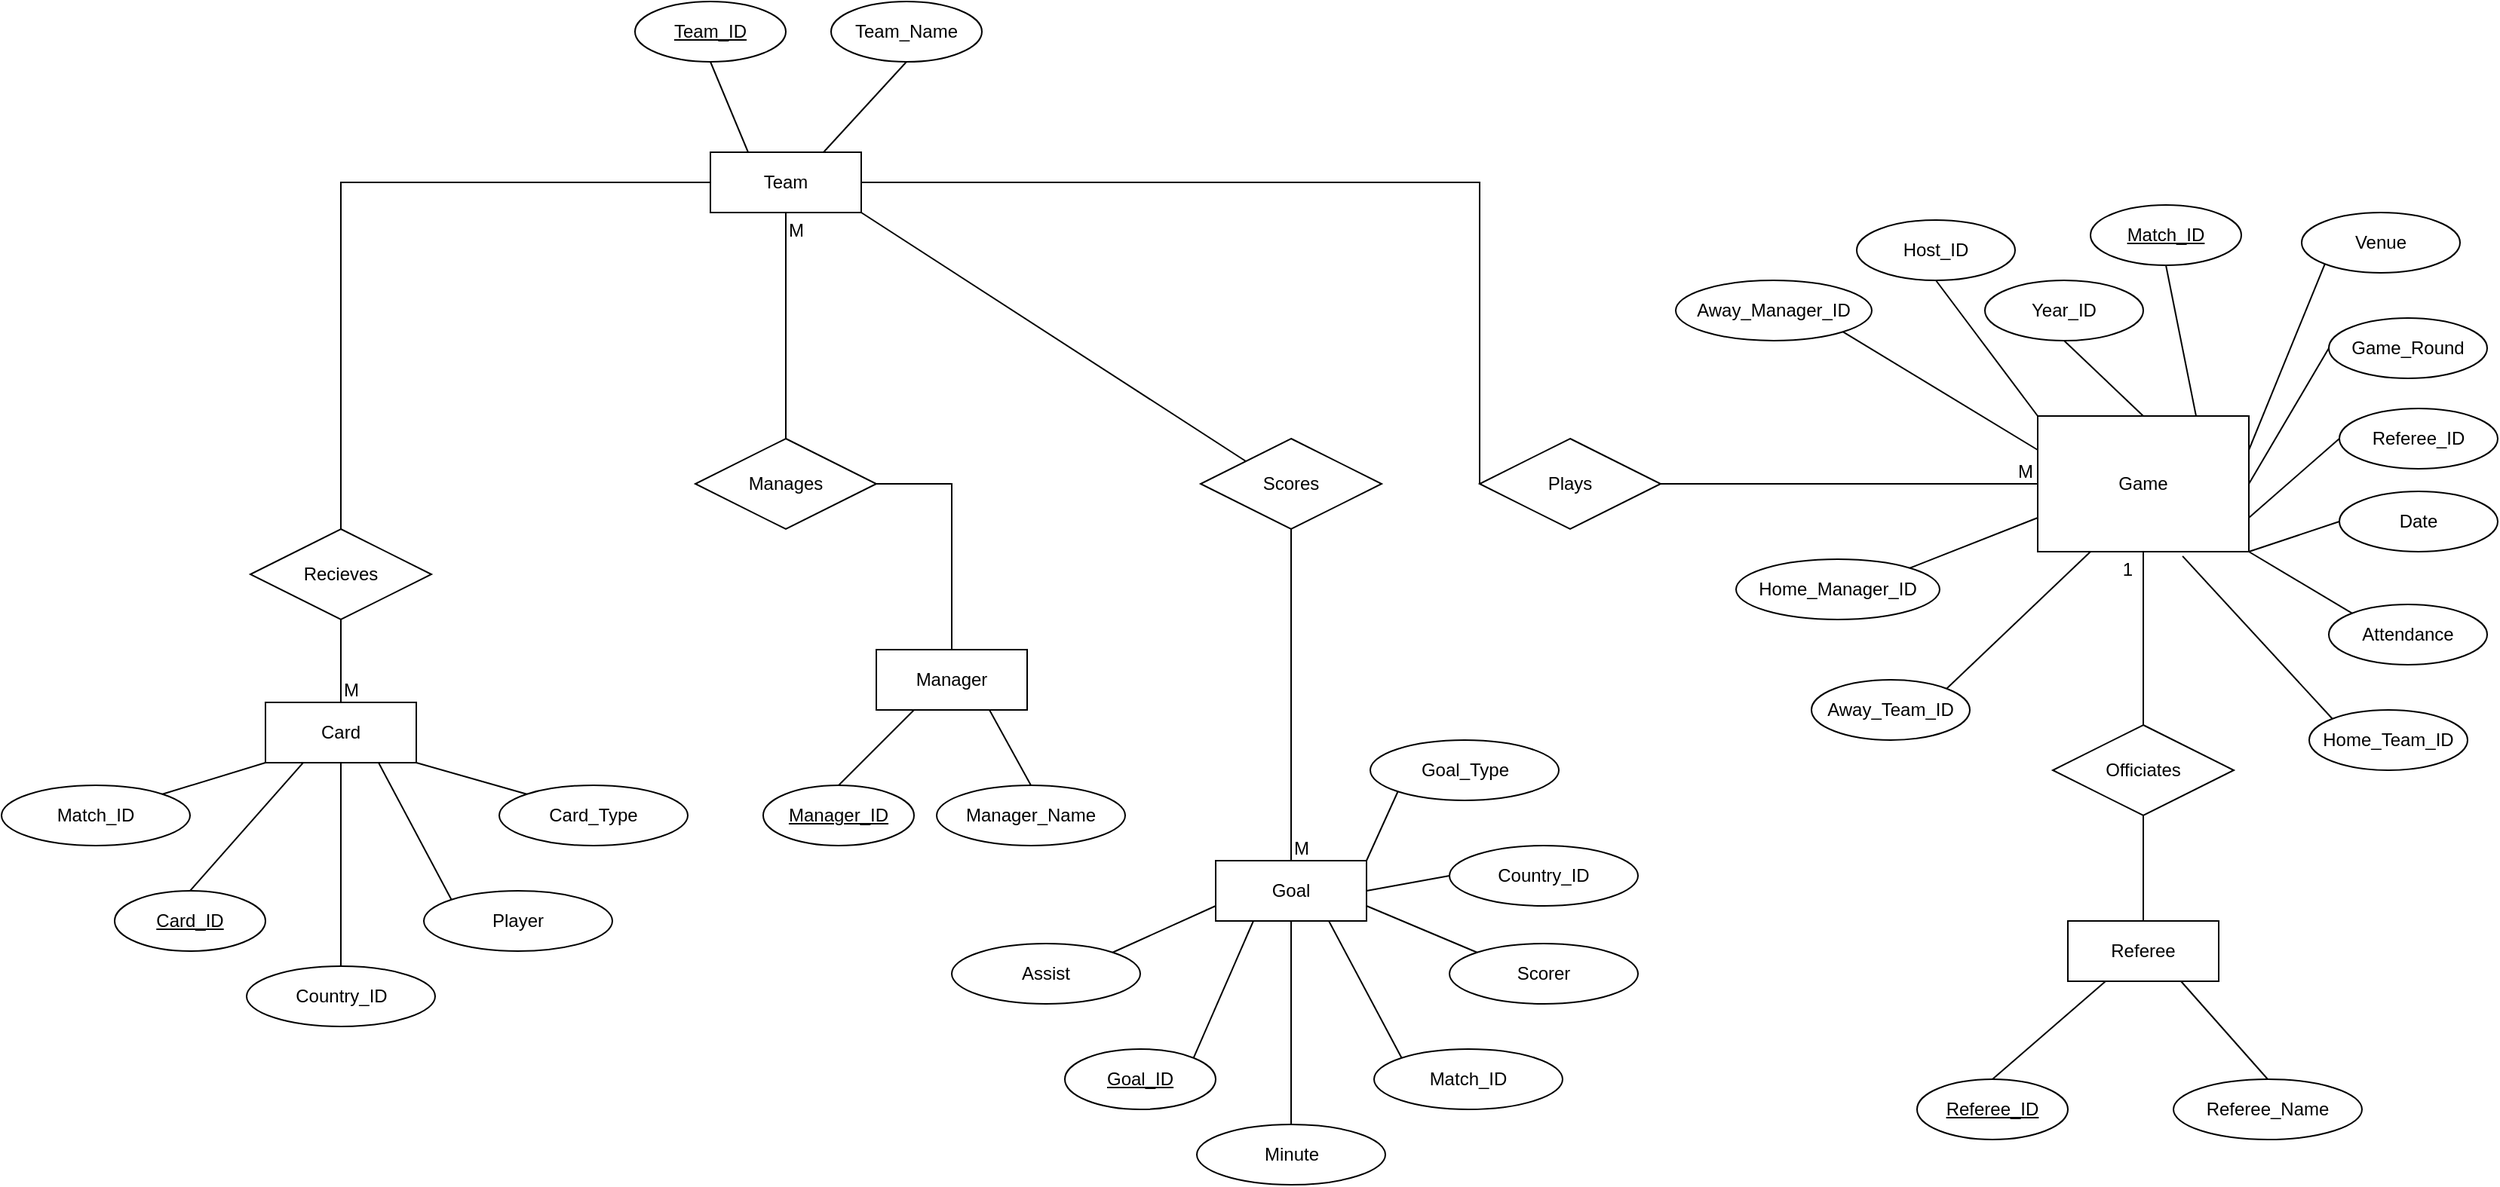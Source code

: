 <mxfile version="22.0.0" type="device">
  <diagram id="R2lEEEUBdFMjLlhIrx00" name="Page-1">
    <mxGraphModel dx="1187" dy="726" grid="1" gridSize="10" guides="1" tooltips="1" connect="1" arrows="1" fold="1" page="1" pageScale="1" pageWidth="850" pageHeight="1100" math="0" shadow="0" extFonts="Permanent Marker^https://fonts.googleapis.com/css?family=Permanent+Marker">
      <root>
        <mxCell id="0" />
        <mxCell id="1" parent="0" />
        <mxCell id="yvBd70dj7Lv0b1-4gbpd-1" value="Team" style="whiteSpace=wrap;html=1;align=center;" parent="1" vertex="1">
          <mxGeometry x="1000" y="160" width="100" height="40" as="geometry" />
        </mxCell>
        <mxCell id="yvBd70dj7Lv0b1-4gbpd-2" value="Team_ID" style="ellipse;whiteSpace=wrap;html=1;align=center;fontStyle=4;" parent="1" vertex="1">
          <mxGeometry x="950" y="60" width="100" height="40" as="geometry" />
        </mxCell>
        <mxCell id="yvBd70dj7Lv0b1-4gbpd-4" value="Team_Name" style="ellipse;whiteSpace=wrap;html=1;align=center;" parent="1" vertex="1">
          <mxGeometry x="1080" y="60" width="100" height="40" as="geometry" />
        </mxCell>
        <mxCell id="yvBd70dj7Lv0b1-4gbpd-5" value="Manager" style="whiteSpace=wrap;html=1;align=center;" parent="1" vertex="1">
          <mxGeometry x="1110" y="490" width="100" height="40" as="geometry" />
        </mxCell>
        <mxCell id="yvBd70dj7Lv0b1-4gbpd-6" value="Manager_ID" style="ellipse;whiteSpace=wrap;html=1;align=center;fontStyle=4;" parent="1" vertex="1">
          <mxGeometry x="1035" y="580" width="100" height="40" as="geometry" />
        </mxCell>
        <mxCell id="yvBd70dj7Lv0b1-4gbpd-7" value="Manager_Name" style="ellipse;whiteSpace=wrap;html=1;align=center;" parent="1" vertex="1">
          <mxGeometry x="1150" y="580" width="125" height="40" as="geometry" />
        </mxCell>
        <mxCell id="yvBd70dj7Lv0b1-4gbpd-8" value="Referee" style="whiteSpace=wrap;html=1;align=center;" parent="1" vertex="1">
          <mxGeometry x="1900" y="670" width="100" height="40" as="geometry" />
        </mxCell>
        <mxCell id="yvBd70dj7Lv0b1-4gbpd-9" value="Referee_ID" style="ellipse;whiteSpace=wrap;html=1;align=center;fontStyle=4;" parent="1" vertex="1">
          <mxGeometry x="1800" y="775" width="100" height="40" as="geometry" />
        </mxCell>
        <mxCell id="yvBd70dj7Lv0b1-4gbpd-10" value="Referee_Name" style="ellipse;whiteSpace=wrap;html=1;align=center;" parent="1" vertex="1">
          <mxGeometry x="1970" y="775" width="125" height="40" as="geometry" />
        </mxCell>
        <mxCell id="yvBd70dj7Lv0b1-4gbpd-14" value="Game" style="whiteSpace=wrap;html=1;align=center;" parent="1" vertex="1">
          <mxGeometry x="1880" y="335" width="140" height="90" as="geometry" />
        </mxCell>
        <mxCell id="yvBd70dj7Lv0b1-4gbpd-15" value="Match_ID" style="ellipse;whiteSpace=wrap;html=1;align=center;fontStyle=4;" parent="1" vertex="1">
          <mxGeometry x="1915" y="195" width="100" height="40" as="geometry" />
        </mxCell>
        <mxCell id="yvBd70dj7Lv0b1-4gbpd-16" value="Venue" style="ellipse;whiteSpace=wrap;html=1;align=center;" parent="1" vertex="1">
          <mxGeometry x="2055" y="200" width="105" height="40" as="geometry" />
        </mxCell>
        <mxCell id="yvBd70dj7Lv0b1-4gbpd-17" value="Game_Round" style="ellipse;whiteSpace=wrap;html=1;align=center;" parent="1" vertex="1">
          <mxGeometry x="2073" y="270" width="105" height="40" as="geometry" />
        </mxCell>
        <mxCell id="yvBd70dj7Lv0b1-4gbpd-18" value="Date" style="ellipse;whiteSpace=wrap;html=1;align=center;" parent="1" vertex="1">
          <mxGeometry x="2080" y="385" width="105" height="40" as="geometry" />
        </mxCell>
        <mxCell id="yvBd70dj7Lv0b1-4gbpd-19" value="Attendance" style="ellipse;whiteSpace=wrap;html=1;align=center;" parent="1" vertex="1">
          <mxGeometry x="2073" y="460" width="105" height="40" as="geometry" />
        </mxCell>
        <mxCell id="yvBd70dj7Lv0b1-4gbpd-20" value="Home_Team_ID" style="ellipse;whiteSpace=wrap;html=1;align=center;" parent="1" vertex="1">
          <mxGeometry x="2060" y="530" width="105" height="40" as="geometry" />
        </mxCell>
        <mxCell id="yvBd70dj7Lv0b1-4gbpd-21" value="Away_Team_ID" style="ellipse;whiteSpace=wrap;html=1;align=center;" parent="1" vertex="1">
          <mxGeometry x="1730" y="510" width="105" height="40" as="geometry" />
        </mxCell>
        <mxCell id="yvBd70dj7Lv0b1-4gbpd-22" value="Home_Manager_ID" style="ellipse;whiteSpace=wrap;html=1;align=center;" parent="1" vertex="1">
          <mxGeometry x="1680" y="430" width="135" height="40" as="geometry" />
        </mxCell>
        <mxCell id="yvBd70dj7Lv0b1-4gbpd-23" value="Away_Manager_ID" style="ellipse;whiteSpace=wrap;html=1;align=center;" parent="1" vertex="1">
          <mxGeometry x="1640" y="245" width="130" height="40" as="geometry" />
        </mxCell>
        <mxCell id="yvBd70dj7Lv0b1-4gbpd-24" value="Referee_ID" style="ellipse;whiteSpace=wrap;html=1;align=center;" parent="1" vertex="1">
          <mxGeometry x="2080" y="330" width="105" height="40" as="geometry" />
        </mxCell>
        <mxCell id="yvBd70dj7Lv0b1-4gbpd-25" value="Host_ID" style="ellipse;whiteSpace=wrap;html=1;align=center;" parent="1" vertex="1">
          <mxGeometry x="1760" y="205" width="105" height="40" as="geometry" />
        </mxCell>
        <mxCell id="yvBd70dj7Lv0b1-4gbpd-26" value="Year_ID" style="ellipse;whiteSpace=wrap;html=1;align=center;" parent="1" vertex="1">
          <mxGeometry x="1845" y="245" width="105" height="40" as="geometry" />
        </mxCell>
        <mxCell id="yvBd70dj7Lv0b1-4gbpd-27" value="Goal" style="whiteSpace=wrap;html=1;align=center;" parent="1" vertex="1">
          <mxGeometry x="1335" y="630" width="100" height="40" as="geometry" />
        </mxCell>
        <mxCell id="yvBd70dj7Lv0b1-4gbpd-28" value="Goal_ID" style="ellipse;whiteSpace=wrap;html=1;align=center;fontStyle=4;" parent="1" vertex="1">
          <mxGeometry x="1235" y="755" width="100" height="40" as="geometry" />
        </mxCell>
        <mxCell id="yvBd70dj7Lv0b1-4gbpd-29" value="Match_ID" style="ellipse;whiteSpace=wrap;html=1;align=center;" parent="1" vertex="1">
          <mxGeometry x="1440" y="755" width="125" height="40" as="geometry" />
        </mxCell>
        <mxCell id="yvBd70dj7Lv0b1-4gbpd-30" value="Scorer" style="ellipse;whiteSpace=wrap;html=1;align=center;" parent="1" vertex="1">
          <mxGeometry x="1490" y="685" width="125" height="40" as="geometry" />
        </mxCell>
        <mxCell id="yvBd70dj7Lv0b1-4gbpd-31" value="Assist" style="ellipse;whiteSpace=wrap;html=1;align=center;" parent="1" vertex="1">
          <mxGeometry x="1160" y="685" width="125" height="40" as="geometry" />
        </mxCell>
        <mxCell id="yvBd70dj7Lv0b1-4gbpd-32" value="Minute" style="ellipse;whiteSpace=wrap;html=1;align=center;" parent="1" vertex="1">
          <mxGeometry x="1322.5" y="805" width="125" height="40" as="geometry" />
        </mxCell>
        <mxCell id="yvBd70dj7Lv0b1-4gbpd-39" value="Card" style="whiteSpace=wrap;html=1;align=center;" parent="1" vertex="1">
          <mxGeometry x="705" y="525" width="100" height="40" as="geometry" />
        </mxCell>
        <mxCell id="yvBd70dj7Lv0b1-4gbpd-40" value="Card_ID" style="ellipse;whiteSpace=wrap;html=1;align=center;fontStyle=4;" parent="1" vertex="1">
          <mxGeometry x="605" y="650" width="100" height="40" as="geometry" />
        </mxCell>
        <mxCell id="yvBd70dj7Lv0b1-4gbpd-41" value="Player" style="ellipse;whiteSpace=wrap;html=1;align=center;" parent="1" vertex="1">
          <mxGeometry x="810" y="650" width="125" height="40" as="geometry" />
        </mxCell>
        <mxCell id="yvBd70dj7Lv0b1-4gbpd-42" value="Card_Type" style="ellipse;whiteSpace=wrap;html=1;align=center;" parent="1" vertex="1">
          <mxGeometry x="860" y="580" width="125" height="40" as="geometry" />
        </mxCell>
        <mxCell id="yvBd70dj7Lv0b1-4gbpd-43" value="Match_ID" style="ellipse;whiteSpace=wrap;html=1;align=center;" parent="1" vertex="1">
          <mxGeometry x="530" y="580" width="125" height="40" as="geometry" />
        </mxCell>
        <mxCell id="yvBd70dj7Lv0b1-4gbpd-44" value="Country_ID" style="ellipse;whiteSpace=wrap;html=1;align=center;" parent="1" vertex="1">
          <mxGeometry x="692.5" y="700" width="125" height="40" as="geometry" />
        </mxCell>
        <mxCell id="yvBd70dj7Lv0b1-4gbpd-48" value="1" style="resizable=0;html=1;whiteSpace=wrap;align=right;verticalAlign=bottom;" parent="1" connectable="0" vertex="1">
          <mxGeometry x="2012.5" y="695" as="geometry">
            <mxPoint x="-68" y="-250" as="offset" />
          </mxGeometry>
        </mxCell>
        <mxCell id="yvBd70dj7Lv0b1-4gbpd-56" value="" style="endArrow=none;html=1;rounded=0;exitX=1;exitY=0;exitDx=0;exitDy=0;entryX=0;entryY=1;entryDx=0;entryDy=0;" parent="1" source="yvBd70dj7Lv0b1-4gbpd-43" target="yvBd70dj7Lv0b1-4gbpd-39" edge="1">
          <mxGeometry relative="1" as="geometry">
            <mxPoint x="730" y="595" as="sourcePoint" />
            <mxPoint x="890" y="595" as="targetPoint" />
          </mxGeometry>
        </mxCell>
        <mxCell id="yvBd70dj7Lv0b1-4gbpd-57" value="" style="endArrow=none;html=1;rounded=0;exitX=0.5;exitY=0;exitDx=0;exitDy=0;entryX=0.25;entryY=1;entryDx=0;entryDy=0;" parent="1" source="yvBd70dj7Lv0b1-4gbpd-40" target="yvBd70dj7Lv0b1-4gbpd-39" edge="1">
          <mxGeometry relative="1" as="geometry">
            <mxPoint x="730" y="595" as="sourcePoint" />
            <mxPoint x="890" y="595" as="targetPoint" />
          </mxGeometry>
        </mxCell>
        <mxCell id="yvBd70dj7Lv0b1-4gbpd-58" value="" style="endArrow=none;html=1;rounded=0;exitX=0.5;exitY=0;exitDx=0;exitDy=0;entryX=0.5;entryY=1;entryDx=0;entryDy=0;" parent="1" source="yvBd70dj7Lv0b1-4gbpd-44" target="yvBd70dj7Lv0b1-4gbpd-39" edge="1">
          <mxGeometry relative="1" as="geometry">
            <mxPoint x="730" y="595" as="sourcePoint" />
            <mxPoint x="770" y="585" as="targetPoint" />
          </mxGeometry>
        </mxCell>
        <mxCell id="yvBd70dj7Lv0b1-4gbpd-59" value="" style="endArrow=none;html=1;rounded=0;exitX=0.75;exitY=1;exitDx=0;exitDy=0;entryX=0;entryY=0;entryDx=0;entryDy=0;" parent="1" source="yvBd70dj7Lv0b1-4gbpd-39" target="yvBd70dj7Lv0b1-4gbpd-41" edge="1">
          <mxGeometry relative="1" as="geometry">
            <mxPoint x="730" y="595" as="sourcePoint" />
            <mxPoint x="890" y="595" as="targetPoint" />
          </mxGeometry>
        </mxCell>
        <mxCell id="yvBd70dj7Lv0b1-4gbpd-60" value="" style="endArrow=none;html=1;rounded=0;entryX=0;entryY=0;entryDx=0;entryDy=0;exitX=1;exitY=1;exitDx=0;exitDy=0;" parent="1" source="yvBd70dj7Lv0b1-4gbpd-39" target="yvBd70dj7Lv0b1-4gbpd-42" edge="1">
          <mxGeometry relative="1" as="geometry">
            <mxPoint x="730" y="595" as="sourcePoint" />
            <mxPoint x="890" y="595" as="targetPoint" />
          </mxGeometry>
        </mxCell>
        <mxCell id="yvBd70dj7Lv0b1-4gbpd-63" value="" style="endArrow=none;html=1;rounded=0;exitX=0.5;exitY=0;exitDx=0;exitDy=0;entryX=0.25;entryY=1;entryDx=0;entryDy=0;" parent="1" source="yvBd70dj7Lv0b1-4gbpd-9" target="yvBd70dj7Lv0b1-4gbpd-8" edge="1">
          <mxGeometry relative="1" as="geometry">
            <mxPoint x="1935" y="745" as="sourcePoint" />
            <mxPoint x="2095" y="745" as="targetPoint" />
          </mxGeometry>
        </mxCell>
        <mxCell id="yvBd70dj7Lv0b1-4gbpd-64" value="" style="endArrow=none;html=1;rounded=0;exitX=0.75;exitY=1;exitDx=0;exitDy=0;entryX=0.5;entryY=0;entryDx=0;entryDy=0;" parent="1" source="yvBd70dj7Lv0b1-4gbpd-8" target="yvBd70dj7Lv0b1-4gbpd-10" edge="1">
          <mxGeometry relative="1" as="geometry">
            <mxPoint x="1935" y="745" as="sourcePoint" />
            <mxPoint x="2095" y="745" as="targetPoint" />
          </mxGeometry>
        </mxCell>
        <mxCell id="yvBd70dj7Lv0b1-4gbpd-65" value="" style="endArrow=none;html=1;rounded=0;exitX=0.5;exitY=0;exitDx=0;exitDy=0;entryX=0.25;entryY=1;entryDx=0;entryDy=0;" parent="1" source="yvBd70dj7Lv0b1-4gbpd-6" target="yvBd70dj7Lv0b1-4gbpd-5" edge="1">
          <mxGeometry relative="1" as="geometry">
            <mxPoint x="1020" y="680" as="sourcePoint" />
            <mxPoint x="1180" y="680" as="targetPoint" />
          </mxGeometry>
        </mxCell>
        <mxCell id="yvBd70dj7Lv0b1-4gbpd-66" value="" style="endArrow=none;html=1;rounded=0;entryX=0.75;entryY=1;entryDx=0;entryDy=0;exitX=0.5;exitY=0;exitDx=0;exitDy=0;" parent="1" source="yvBd70dj7Lv0b1-4gbpd-7" target="yvBd70dj7Lv0b1-4gbpd-5" edge="1">
          <mxGeometry relative="1" as="geometry">
            <mxPoint x="1200" y="570" as="sourcePoint" />
            <mxPoint x="1180" y="680" as="targetPoint" />
          </mxGeometry>
        </mxCell>
        <mxCell id="yvBd70dj7Lv0b1-4gbpd-67" value="" style="endArrow=none;html=1;rounded=0;exitX=0.5;exitY=1;exitDx=0;exitDy=0;entryX=0.25;entryY=0;entryDx=0;entryDy=0;" parent="1" source="yvBd70dj7Lv0b1-4gbpd-2" target="yvBd70dj7Lv0b1-4gbpd-1" edge="1">
          <mxGeometry relative="1" as="geometry">
            <mxPoint x="940" y="160" as="sourcePoint" />
            <mxPoint x="1100" y="160" as="targetPoint" />
          </mxGeometry>
        </mxCell>
        <mxCell id="yvBd70dj7Lv0b1-4gbpd-68" value="" style="endArrow=none;html=1;rounded=0;exitX=0.5;exitY=1;exitDx=0;exitDy=0;entryX=0.75;entryY=0;entryDx=0;entryDy=0;" parent="1" source="yvBd70dj7Lv0b1-4gbpd-4" target="yvBd70dj7Lv0b1-4gbpd-1" edge="1">
          <mxGeometry relative="1" as="geometry">
            <mxPoint x="940" y="160" as="sourcePoint" />
            <mxPoint x="1100" y="160" as="targetPoint" />
          </mxGeometry>
        </mxCell>
        <mxCell id="yvBd70dj7Lv0b1-4gbpd-70" value="" style="endArrow=none;html=1;rounded=0;exitX=1;exitY=1;exitDx=0;exitDy=0;entryX=0;entryY=0.25;entryDx=0;entryDy=0;" parent="1" source="yvBd70dj7Lv0b1-4gbpd-23" target="yvBd70dj7Lv0b1-4gbpd-14" edge="1">
          <mxGeometry relative="1" as="geometry">
            <mxPoint x="1825" y="365" as="sourcePoint" />
            <mxPoint x="1985" y="365" as="targetPoint" />
          </mxGeometry>
        </mxCell>
        <mxCell id="yvBd70dj7Lv0b1-4gbpd-73" value="" style="endArrow=none;html=1;rounded=0;exitX=1;exitY=0;exitDx=0;exitDy=0;entryX=0.25;entryY=1;entryDx=0;entryDy=0;" parent="1" source="yvBd70dj7Lv0b1-4gbpd-21" target="yvBd70dj7Lv0b1-4gbpd-14" edge="1">
          <mxGeometry relative="1" as="geometry">
            <mxPoint x="1825" y="365" as="sourcePoint" />
            <mxPoint x="1985" y="365" as="targetPoint" />
          </mxGeometry>
        </mxCell>
        <mxCell id="yvBd70dj7Lv0b1-4gbpd-74" value="" style="endArrow=none;html=1;rounded=0;entryX=0;entryY=0.5;entryDx=0;entryDy=0;exitX=1;exitY=1;exitDx=0;exitDy=0;" parent="1" source="yvBd70dj7Lv0b1-4gbpd-14" target="yvBd70dj7Lv0b1-4gbpd-18" edge="1">
          <mxGeometry relative="1" as="geometry">
            <mxPoint x="1825" y="375" as="sourcePoint" />
            <mxPoint x="1985" y="375" as="targetPoint" />
          </mxGeometry>
        </mxCell>
        <mxCell id="yvBd70dj7Lv0b1-4gbpd-75" value="" style="endArrow=none;html=1;rounded=0;exitX=0;exitY=0;exitDx=0;exitDy=0;entryX=0.686;entryY=1.033;entryDx=0;entryDy=0;entryPerimeter=0;" parent="1" source="yvBd70dj7Lv0b1-4gbpd-20" target="yvBd70dj7Lv0b1-4gbpd-14" edge="1">
          <mxGeometry relative="1" as="geometry">
            <mxPoint x="1825" y="375" as="sourcePoint" />
            <mxPoint x="1985" y="375" as="targetPoint" />
          </mxGeometry>
        </mxCell>
        <mxCell id="yvBd70dj7Lv0b1-4gbpd-76" value="" style="endArrow=none;html=1;rounded=0;exitX=1;exitY=1;exitDx=0;exitDy=0;entryX=0;entryY=0;entryDx=0;entryDy=0;" parent="1" source="yvBd70dj7Lv0b1-4gbpd-14" target="yvBd70dj7Lv0b1-4gbpd-19" edge="1">
          <mxGeometry relative="1" as="geometry">
            <mxPoint x="1825" y="375" as="sourcePoint" />
            <mxPoint x="1985" y="375" as="targetPoint" />
          </mxGeometry>
        </mxCell>
        <mxCell id="yvBd70dj7Lv0b1-4gbpd-77" value="" style="endArrow=none;html=1;rounded=0;exitX=1;exitY=0.75;exitDx=0;exitDy=0;entryX=0;entryY=0.5;entryDx=0;entryDy=0;" parent="1" source="yvBd70dj7Lv0b1-4gbpd-14" target="yvBd70dj7Lv0b1-4gbpd-24" edge="1">
          <mxGeometry relative="1" as="geometry">
            <mxPoint x="1825" y="375" as="sourcePoint" />
            <mxPoint x="1985" y="375" as="targetPoint" />
          </mxGeometry>
        </mxCell>
        <mxCell id="yvBd70dj7Lv0b1-4gbpd-78" value="" style="endArrow=none;html=1;rounded=0;entryX=0;entryY=0.5;entryDx=0;entryDy=0;exitX=1;exitY=0.5;exitDx=0;exitDy=0;" parent="1" source="yvBd70dj7Lv0b1-4gbpd-14" target="yvBd70dj7Lv0b1-4gbpd-17" edge="1">
          <mxGeometry relative="1" as="geometry">
            <mxPoint x="1825" y="375" as="sourcePoint" />
            <mxPoint x="1985" y="375" as="targetPoint" />
          </mxGeometry>
        </mxCell>
        <mxCell id="yvBd70dj7Lv0b1-4gbpd-79" value="" style="endArrow=none;html=1;rounded=0;entryX=0;entryY=1;entryDx=0;entryDy=0;exitX=1;exitY=0.25;exitDx=0;exitDy=0;" parent="1" source="yvBd70dj7Lv0b1-4gbpd-14" target="yvBd70dj7Lv0b1-4gbpd-16" edge="1">
          <mxGeometry relative="1" as="geometry">
            <mxPoint x="1825" y="375" as="sourcePoint" />
            <mxPoint x="1985" y="375" as="targetPoint" />
          </mxGeometry>
        </mxCell>
        <mxCell id="yvBd70dj7Lv0b1-4gbpd-80" value="" style="endArrow=none;html=1;rounded=0;exitX=1;exitY=0;exitDx=0;exitDy=0;entryX=0;entryY=0.75;entryDx=0;entryDy=0;" parent="1" source="yvBd70dj7Lv0b1-4gbpd-22" target="yvBd70dj7Lv0b1-4gbpd-14" edge="1">
          <mxGeometry relative="1" as="geometry">
            <mxPoint x="1825" y="375" as="sourcePoint" />
            <mxPoint x="1985" y="375" as="targetPoint" />
          </mxGeometry>
        </mxCell>
        <mxCell id="yvBd70dj7Lv0b1-4gbpd-82" value="" style="endArrow=none;html=1;rounded=0;exitX=0.5;exitY=1;exitDx=0;exitDy=0;entryX=0;entryY=0;entryDx=0;entryDy=0;" parent="1" source="yvBd70dj7Lv0b1-4gbpd-25" target="yvBd70dj7Lv0b1-4gbpd-14" edge="1">
          <mxGeometry relative="1" as="geometry">
            <mxPoint x="1825" y="375" as="sourcePoint" />
            <mxPoint x="1985" y="375" as="targetPoint" />
          </mxGeometry>
        </mxCell>
        <mxCell id="yvBd70dj7Lv0b1-4gbpd-83" value="" style="endArrow=none;html=1;rounded=0;exitX=0.5;exitY=1;exitDx=0;exitDy=0;entryX=0.5;entryY=0;entryDx=0;entryDy=0;" parent="1" source="yvBd70dj7Lv0b1-4gbpd-26" target="yvBd70dj7Lv0b1-4gbpd-14" edge="1">
          <mxGeometry relative="1" as="geometry">
            <mxPoint x="1825" y="315" as="sourcePoint" />
            <mxPoint x="1985" y="315" as="targetPoint" />
          </mxGeometry>
        </mxCell>
        <mxCell id="yvBd70dj7Lv0b1-4gbpd-84" value="" style="endArrow=none;html=1;rounded=0;exitX=0.5;exitY=1;exitDx=0;exitDy=0;entryX=0.75;entryY=0;entryDx=0;entryDy=0;" parent="1" source="yvBd70dj7Lv0b1-4gbpd-15" target="yvBd70dj7Lv0b1-4gbpd-14" edge="1">
          <mxGeometry relative="1" as="geometry">
            <mxPoint x="1825" y="315" as="sourcePoint" />
            <mxPoint x="1985" y="315" as="targetPoint" />
          </mxGeometry>
        </mxCell>
        <mxCell id="yvBd70dj7Lv0b1-4gbpd-85" value="" style="endArrow=none;html=1;rounded=0;exitX=1;exitY=0;exitDx=0;exitDy=0;entryX=0;entryY=0.75;entryDx=0;entryDy=0;" parent="1" source="yvBd70dj7Lv0b1-4gbpd-31" target="yvBd70dj7Lv0b1-4gbpd-27" edge="1">
          <mxGeometry relative="1" as="geometry">
            <mxPoint x="1350" y="725" as="sourcePoint" />
            <mxPoint x="1510" y="725" as="targetPoint" />
          </mxGeometry>
        </mxCell>
        <mxCell id="yvBd70dj7Lv0b1-4gbpd-86" value="" style="endArrow=none;html=1;rounded=0;exitX=1;exitY=0.75;exitDx=0;exitDy=0;entryX=0;entryY=0;entryDx=0;entryDy=0;" parent="1" source="yvBd70dj7Lv0b1-4gbpd-27" target="yvBd70dj7Lv0b1-4gbpd-30" edge="1">
          <mxGeometry relative="1" as="geometry">
            <mxPoint x="1350" y="725" as="sourcePoint" />
            <mxPoint x="1510" y="725" as="targetPoint" />
          </mxGeometry>
        </mxCell>
        <mxCell id="yvBd70dj7Lv0b1-4gbpd-87" value="" style="endArrow=none;html=1;rounded=0;exitX=1;exitY=0;exitDx=0;exitDy=0;entryX=0.25;entryY=1;entryDx=0;entryDy=0;" parent="1" source="yvBd70dj7Lv0b1-4gbpd-28" target="yvBd70dj7Lv0b1-4gbpd-27" edge="1">
          <mxGeometry relative="1" as="geometry">
            <mxPoint x="1350" y="725" as="sourcePoint" />
            <mxPoint x="1510" y="725" as="targetPoint" />
          </mxGeometry>
        </mxCell>
        <mxCell id="yvBd70dj7Lv0b1-4gbpd-88" value="" style="endArrow=none;html=1;rounded=0;exitX=0.75;exitY=1;exitDx=0;exitDy=0;entryX=0;entryY=0;entryDx=0;entryDy=0;" parent="1" source="yvBd70dj7Lv0b1-4gbpd-27" target="yvBd70dj7Lv0b1-4gbpd-29" edge="1">
          <mxGeometry relative="1" as="geometry">
            <mxPoint x="1350" y="725" as="sourcePoint" />
            <mxPoint x="1510" y="725" as="targetPoint" />
          </mxGeometry>
        </mxCell>
        <mxCell id="yvBd70dj7Lv0b1-4gbpd-89" value="" style="endArrow=none;html=1;rounded=0;exitX=0.5;exitY=1;exitDx=0;exitDy=0;entryX=0.5;entryY=0;entryDx=0;entryDy=0;" parent="1" source="yvBd70dj7Lv0b1-4gbpd-27" target="yvBd70dj7Lv0b1-4gbpd-32" edge="1">
          <mxGeometry relative="1" as="geometry">
            <mxPoint x="1350" y="725" as="sourcePoint" />
            <mxPoint x="1510" y="725" as="targetPoint" />
          </mxGeometry>
        </mxCell>
        <mxCell id="yvBd70dj7Lv0b1-4gbpd-90" value="Scores" style="shape=rhombus;perimeter=rhombusPerimeter;whiteSpace=wrap;html=1;align=center;" parent="1" vertex="1">
          <mxGeometry x="1325" y="350" width="120" height="60" as="geometry" />
        </mxCell>
        <mxCell id="yvBd70dj7Lv0b1-4gbpd-91" value="" style="endArrow=none;html=1;rounded=0;exitX=1;exitY=1;exitDx=0;exitDy=0;entryX=0;entryY=0;entryDx=0;entryDy=0;" parent="1" source="yvBd70dj7Lv0b1-4gbpd-1" target="yvBd70dj7Lv0b1-4gbpd-90" edge="1">
          <mxGeometry relative="1" as="geometry">
            <mxPoint x="1200" y="300" as="sourcePoint" />
            <mxPoint x="1480" y="360" as="targetPoint" />
            <Array as="points" />
          </mxGeometry>
        </mxCell>
        <mxCell id="yvBd70dj7Lv0b1-4gbpd-93" value="" style="endArrow=none;html=1;rounded=0;entryX=0.5;entryY=1;entryDx=0;entryDy=0;exitX=0.5;exitY=0;exitDx=0;exitDy=0;" parent="1" source="yvBd70dj7Lv0b1-4gbpd-27" target="yvBd70dj7Lv0b1-4gbpd-90" edge="1">
          <mxGeometry relative="1" as="geometry">
            <mxPoint x="1160" y="460" as="sourcePoint" />
            <mxPoint x="1320" y="340" as="targetPoint" />
            <Array as="points" />
          </mxGeometry>
        </mxCell>
        <mxCell id="yvBd70dj7Lv0b1-4gbpd-94" value="M" style="resizable=0;html=1;whiteSpace=wrap;align=left;verticalAlign=bottom;" parent="yvBd70dj7Lv0b1-4gbpd-93" connectable="0" vertex="1">
          <mxGeometry x="-1" relative="1" as="geometry" />
        </mxCell>
        <mxCell id="yvBd70dj7Lv0b1-4gbpd-95" value="Recieves" style="shape=rhombus;perimeter=rhombusPerimeter;whiteSpace=wrap;html=1;align=center;" parent="1" vertex="1">
          <mxGeometry x="695" y="410" width="120" height="60" as="geometry" />
        </mxCell>
        <mxCell id="yvBd70dj7Lv0b1-4gbpd-96" value="" style="endArrow=none;html=1;rounded=0;entryX=0.5;entryY=1;entryDx=0;entryDy=0;exitX=0.5;exitY=0;exitDx=0;exitDy=0;" parent="1" source="yvBd70dj7Lv0b1-4gbpd-39" target="yvBd70dj7Lv0b1-4gbpd-95" edge="1">
          <mxGeometry relative="1" as="geometry">
            <mxPoint x="970" y="610" as="sourcePoint" />
            <mxPoint x="970" y="550" as="targetPoint" />
            <Array as="points" />
          </mxGeometry>
        </mxCell>
        <mxCell id="yvBd70dj7Lv0b1-4gbpd-97" value="M" style="resizable=0;html=1;whiteSpace=wrap;align=left;verticalAlign=bottom;" parent="yvBd70dj7Lv0b1-4gbpd-96" connectable="0" vertex="1">
          <mxGeometry x="-1" relative="1" as="geometry" />
        </mxCell>
        <mxCell id="yvBd70dj7Lv0b1-4gbpd-98" value="" style="endArrow=none;html=1;rounded=0;exitX=0.5;exitY=0;exitDx=0;exitDy=0;entryX=0;entryY=0.5;entryDx=0;entryDy=0;" parent="1" source="yvBd70dj7Lv0b1-4gbpd-95" target="yvBd70dj7Lv0b1-4gbpd-1" edge="1">
          <mxGeometry relative="1" as="geometry">
            <mxPoint x="1040" y="370" as="sourcePoint" />
            <mxPoint x="1125" y="310" as="targetPoint" />
            <Array as="points">
              <mxPoint x="755" y="180" />
            </Array>
          </mxGeometry>
        </mxCell>
        <mxCell id="yvBd70dj7Lv0b1-4gbpd-99" value="Manages" style="shape=rhombus;perimeter=rhombusPerimeter;whiteSpace=wrap;html=1;align=center;" parent="1" vertex="1">
          <mxGeometry x="990" y="350" width="120" height="60" as="geometry" />
        </mxCell>
        <mxCell id="yvBd70dj7Lv0b1-4gbpd-100" value="" style="endArrow=none;html=1;rounded=0;exitX=0.5;exitY=1;exitDx=0;exitDy=0;entryX=0.5;entryY=0;entryDx=0;entryDy=0;" parent="1" source="yvBd70dj7Lv0b1-4gbpd-1" target="yvBd70dj7Lv0b1-4gbpd-99" edge="1">
          <mxGeometry relative="1" as="geometry">
            <mxPoint x="1175" y="310" as="sourcePoint" />
            <mxPoint x="1025" y="340" as="targetPoint" />
            <Array as="points" />
          </mxGeometry>
        </mxCell>
        <mxCell id="yvBd70dj7Lv0b1-4gbpd-101" value="M" style="resizable=0;html=1;whiteSpace=wrap;align=left;verticalAlign=bottom;" parent="yvBd70dj7Lv0b1-4gbpd-100" connectable="0" vertex="1">
          <mxGeometry x="-1" relative="1" as="geometry">
            <mxPoint y="20" as="offset" />
          </mxGeometry>
        </mxCell>
        <mxCell id="yvBd70dj7Lv0b1-4gbpd-102" value="" style="endArrow=none;html=1;rounded=0;entryX=1;entryY=0.5;entryDx=0;entryDy=0;exitX=0.5;exitY=0;exitDx=0;exitDy=0;" parent="1" source="yvBd70dj7Lv0b1-4gbpd-5" target="yvBd70dj7Lv0b1-4gbpd-99" edge="1">
          <mxGeometry relative="1" as="geometry">
            <mxPoint x="1160" y="480" as="sourcePoint" />
            <mxPoint x="1030" y="410" as="targetPoint" />
            <Array as="points">
              <mxPoint x="1160" y="380" />
            </Array>
          </mxGeometry>
        </mxCell>
        <mxCell id="yvBd70dj7Lv0b1-4gbpd-105" value="Plays" style="shape=rhombus;perimeter=rhombusPerimeter;whiteSpace=wrap;html=1;align=center;" parent="1" vertex="1">
          <mxGeometry x="1510" y="350" width="120" height="60" as="geometry" />
        </mxCell>
        <mxCell id="yvBd70dj7Lv0b1-4gbpd-107" value="" style="endArrow=none;html=1;rounded=0;exitX=1;exitY=0.5;exitDx=0;exitDy=0;entryX=0;entryY=0.5;entryDx=0;entryDy=0;" parent="1" source="yvBd70dj7Lv0b1-4gbpd-1" target="yvBd70dj7Lv0b1-4gbpd-105" edge="1">
          <mxGeometry relative="1" as="geometry">
            <mxPoint x="1620" y="220" as="sourcePoint" />
            <mxPoint x="1780" y="220" as="targetPoint" />
            <Array as="points">
              <mxPoint x="1510" y="180" />
              <mxPoint x="1510" y="270" />
            </Array>
          </mxGeometry>
        </mxCell>
        <mxCell id="yvBd70dj7Lv0b1-4gbpd-108" value="" style="endArrow=none;html=1;rounded=0;entryX=1;entryY=0.5;entryDx=0;entryDy=0;exitX=0;exitY=0.5;exitDx=0;exitDy=0;" parent="1" source="yvBd70dj7Lv0b1-4gbpd-14" target="yvBd70dj7Lv0b1-4gbpd-105" edge="1">
          <mxGeometry relative="1" as="geometry">
            <mxPoint x="1780" y="335" as="sourcePoint" />
            <mxPoint x="1780" y="285" as="targetPoint" />
            <Array as="points" />
          </mxGeometry>
        </mxCell>
        <mxCell id="yvBd70dj7Lv0b1-4gbpd-109" value="M" style="resizable=0;html=1;whiteSpace=wrap;align=left;verticalAlign=bottom;" parent="yvBd70dj7Lv0b1-4gbpd-108" connectable="0" vertex="1">
          <mxGeometry x="-1" relative="1" as="geometry">
            <mxPoint x="-15" as="offset" />
          </mxGeometry>
        </mxCell>
        <mxCell id="FFzPE6-FUm0ZXlZZH0Fk-1" value="Country_ID" style="ellipse;whiteSpace=wrap;html=1;align=center;" vertex="1" parent="1">
          <mxGeometry x="1490" y="620" width="125" height="40" as="geometry" />
        </mxCell>
        <mxCell id="FFzPE6-FUm0ZXlZZH0Fk-2" value="Goal_Type" style="ellipse;whiteSpace=wrap;html=1;align=center;" vertex="1" parent="1">
          <mxGeometry x="1437.5" y="550" width="125" height="40" as="geometry" />
        </mxCell>
        <mxCell id="FFzPE6-FUm0ZXlZZH0Fk-3" value="" style="endArrow=none;html=1;rounded=0;exitX=1;exitY=0.5;exitDx=0;exitDy=0;entryX=0;entryY=0.5;entryDx=0;entryDy=0;" edge="1" parent="1" source="yvBd70dj7Lv0b1-4gbpd-27" target="FFzPE6-FUm0ZXlZZH0Fk-1">
          <mxGeometry relative="1" as="geometry">
            <mxPoint x="1466" y="659" as="sourcePoint" />
            <mxPoint x="1539" y="690" as="targetPoint" />
          </mxGeometry>
        </mxCell>
        <mxCell id="FFzPE6-FUm0ZXlZZH0Fk-4" value="" style="endArrow=none;html=1;rounded=0;exitX=1;exitY=0;exitDx=0;exitDy=0;entryX=0;entryY=1;entryDx=0;entryDy=0;" edge="1" parent="1" source="yvBd70dj7Lv0b1-4gbpd-27" target="FFzPE6-FUm0ZXlZZH0Fk-2">
          <mxGeometry relative="1" as="geometry">
            <mxPoint x="1450" y="620" as="sourcePoint" />
            <mxPoint x="1523" y="651" as="targetPoint" />
          </mxGeometry>
        </mxCell>
        <mxCell id="FFzPE6-FUm0ZXlZZH0Fk-5" value="Officiates" style="shape=rhombus;perimeter=rhombusPerimeter;whiteSpace=wrap;html=1;align=center;" vertex="1" parent="1">
          <mxGeometry x="1890" y="540" width="120" height="60" as="geometry" />
        </mxCell>
        <mxCell id="FFzPE6-FUm0ZXlZZH0Fk-6" value="" style="endArrow=none;html=1;rounded=0;entryX=0.5;entryY=0;entryDx=0;entryDy=0;exitX=0.5;exitY=1;exitDx=0;exitDy=0;" edge="1" parent="1" target="FFzPE6-FUm0ZXlZZH0Fk-5" source="yvBd70dj7Lv0b1-4gbpd-14">
          <mxGeometry relative="1" as="geometry">
            <mxPoint x="1640" y="630" as="sourcePoint" />
            <mxPoint x="1790" y="610" as="targetPoint" />
            <Array as="points" />
          </mxGeometry>
        </mxCell>
        <mxCell id="FFzPE6-FUm0ZXlZZH0Fk-8" value="" style="endArrow=none;html=1;rounded=0;exitX=0.5;exitY=0;exitDx=0;exitDy=0;entryX=0.5;entryY=1;entryDx=0;entryDy=0;" edge="1" parent="1" target="FFzPE6-FUm0ZXlZZH0Fk-5" source="yvBd70dj7Lv0b1-4gbpd-8">
          <mxGeometry relative="1" as="geometry">
            <mxPoint x="1690" y="770" as="sourcePoint" />
            <mxPoint x="1770" y="690" as="targetPoint" />
            <Array as="points" />
          </mxGeometry>
        </mxCell>
      </root>
    </mxGraphModel>
  </diagram>
</mxfile>
